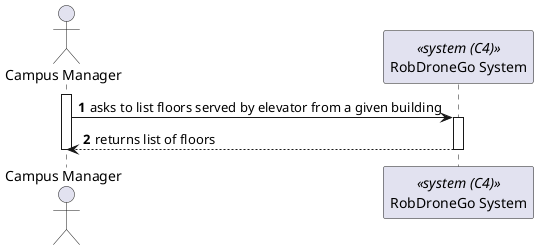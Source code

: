 @startuml process-view
autonumber

actor CM as "Campus Manager"
participant SYS as "RobDroneGo System" <<system (C4)>>

activate CM

CM -> SYS : asks to list floors served by elevator from a given building
activate SYS

CM <-- SYS : returns list of floors
deactivate SYS

deactivate CM

@enduml

